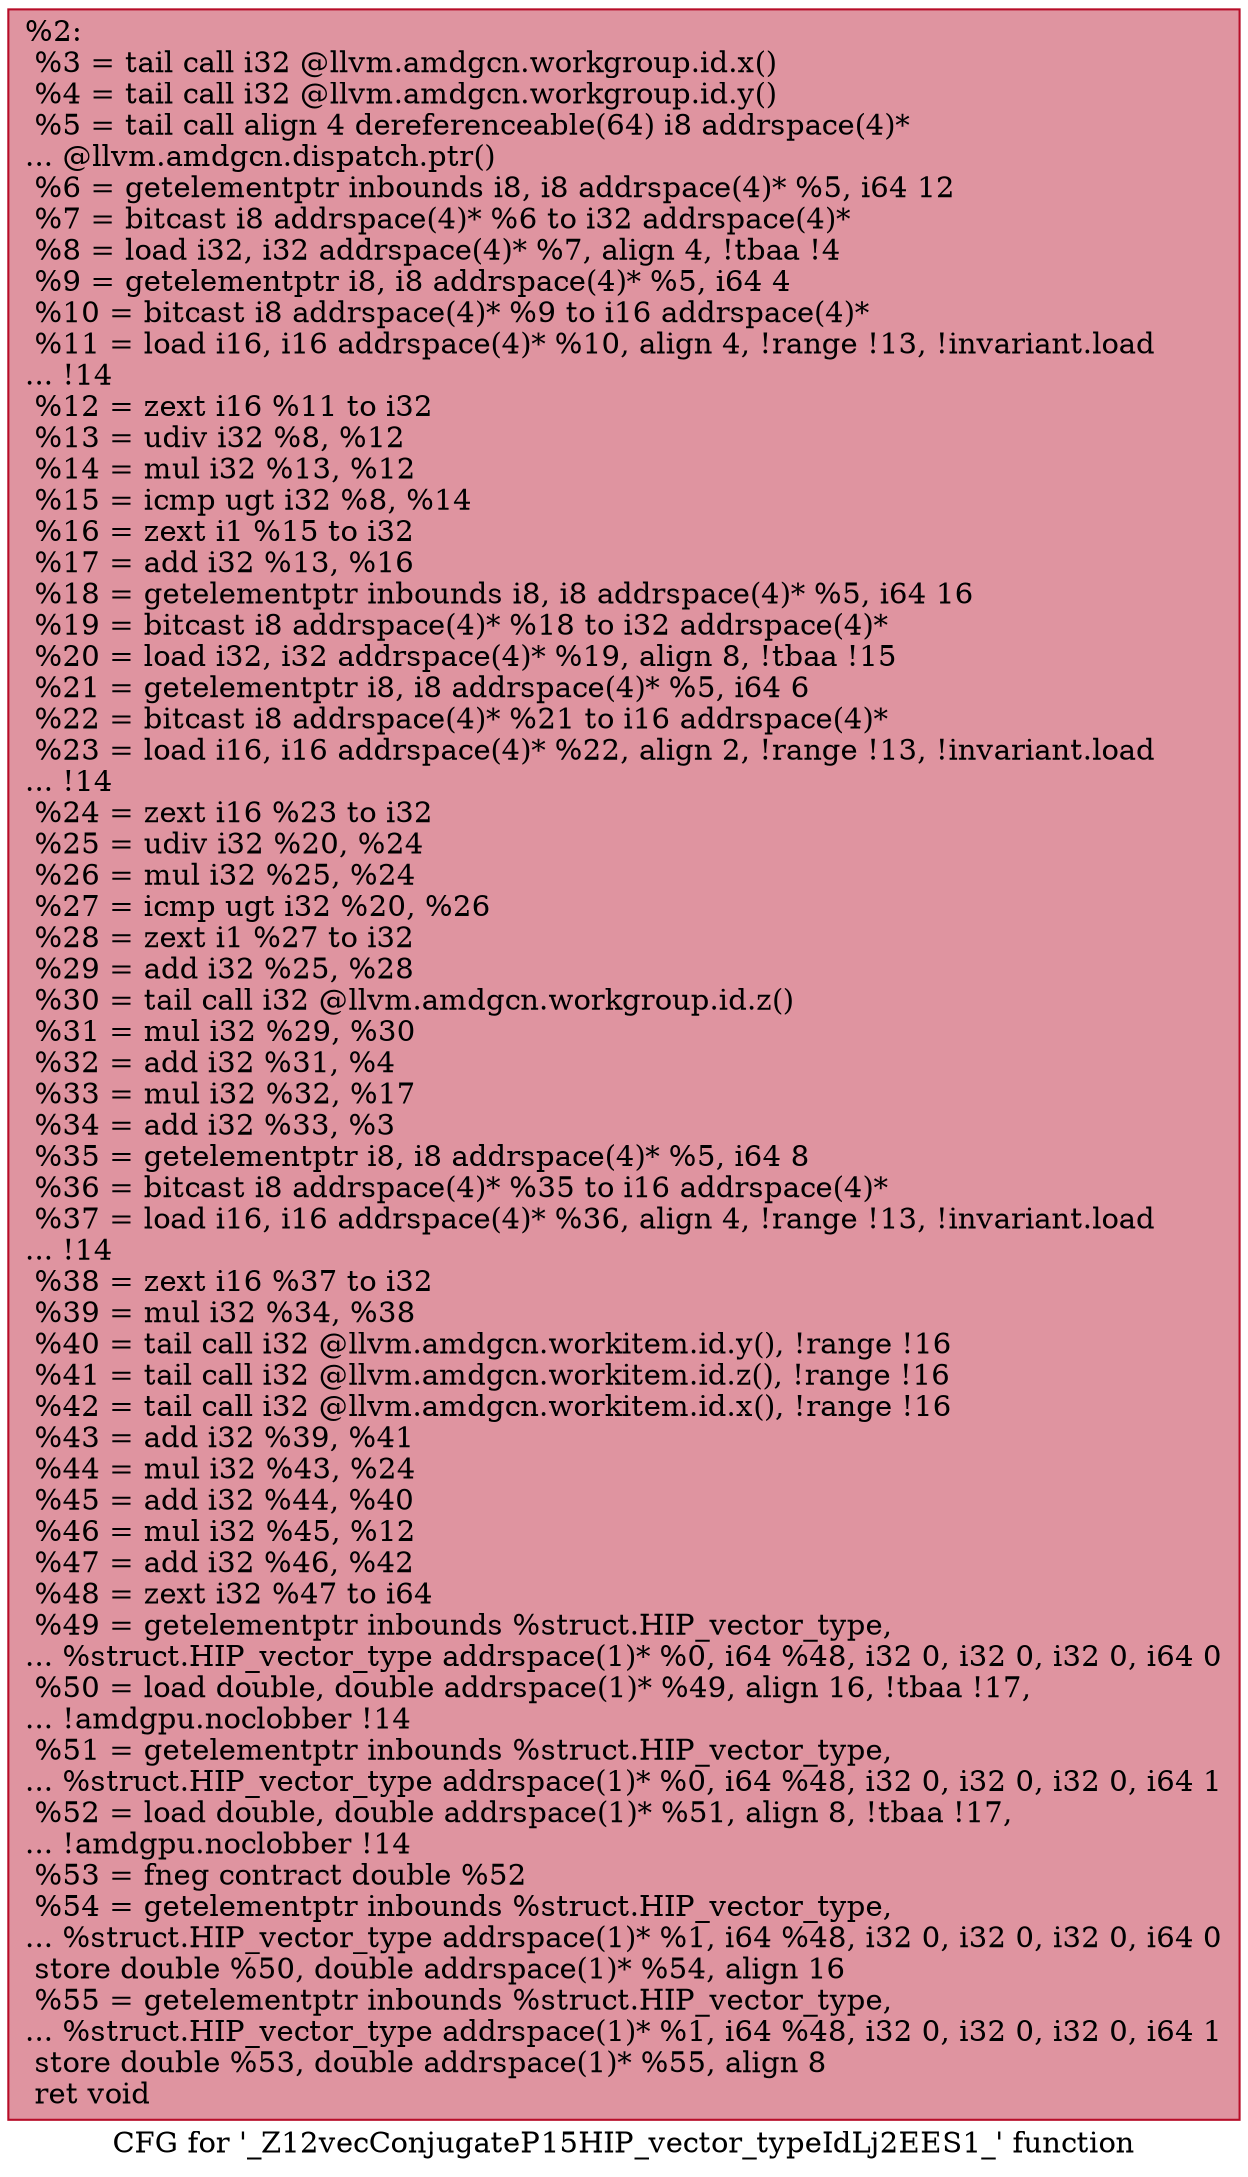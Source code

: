 digraph "CFG for '_Z12vecConjugateP15HIP_vector_typeIdLj2EES1_' function" {
	label="CFG for '_Z12vecConjugateP15HIP_vector_typeIdLj2EES1_' function";

	Node0x4b2e5a0 [shape=record,color="#b70d28ff", style=filled, fillcolor="#b70d2870",label="{%2:\l  %3 = tail call i32 @llvm.amdgcn.workgroup.id.x()\l  %4 = tail call i32 @llvm.amdgcn.workgroup.id.y()\l  %5 = tail call align 4 dereferenceable(64) i8 addrspace(4)*\l... @llvm.amdgcn.dispatch.ptr()\l  %6 = getelementptr inbounds i8, i8 addrspace(4)* %5, i64 12\l  %7 = bitcast i8 addrspace(4)* %6 to i32 addrspace(4)*\l  %8 = load i32, i32 addrspace(4)* %7, align 4, !tbaa !4\l  %9 = getelementptr i8, i8 addrspace(4)* %5, i64 4\l  %10 = bitcast i8 addrspace(4)* %9 to i16 addrspace(4)*\l  %11 = load i16, i16 addrspace(4)* %10, align 4, !range !13, !invariant.load\l... !14\l  %12 = zext i16 %11 to i32\l  %13 = udiv i32 %8, %12\l  %14 = mul i32 %13, %12\l  %15 = icmp ugt i32 %8, %14\l  %16 = zext i1 %15 to i32\l  %17 = add i32 %13, %16\l  %18 = getelementptr inbounds i8, i8 addrspace(4)* %5, i64 16\l  %19 = bitcast i8 addrspace(4)* %18 to i32 addrspace(4)*\l  %20 = load i32, i32 addrspace(4)* %19, align 8, !tbaa !15\l  %21 = getelementptr i8, i8 addrspace(4)* %5, i64 6\l  %22 = bitcast i8 addrspace(4)* %21 to i16 addrspace(4)*\l  %23 = load i16, i16 addrspace(4)* %22, align 2, !range !13, !invariant.load\l... !14\l  %24 = zext i16 %23 to i32\l  %25 = udiv i32 %20, %24\l  %26 = mul i32 %25, %24\l  %27 = icmp ugt i32 %20, %26\l  %28 = zext i1 %27 to i32\l  %29 = add i32 %25, %28\l  %30 = tail call i32 @llvm.amdgcn.workgroup.id.z()\l  %31 = mul i32 %29, %30\l  %32 = add i32 %31, %4\l  %33 = mul i32 %32, %17\l  %34 = add i32 %33, %3\l  %35 = getelementptr i8, i8 addrspace(4)* %5, i64 8\l  %36 = bitcast i8 addrspace(4)* %35 to i16 addrspace(4)*\l  %37 = load i16, i16 addrspace(4)* %36, align 4, !range !13, !invariant.load\l... !14\l  %38 = zext i16 %37 to i32\l  %39 = mul i32 %34, %38\l  %40 = tail call i32 @llvm.amdgcn.workitem.id.y(), !range !16\l  %41 = tail call i32 @llvm.amdgcn.workitem.id.z(), !range !16\l  %42 = tail call i32 @llvm.amdgcn.workitem.id.x(), !range !16\l  %43 = add i32 %39, %41\l  %44 = mul i32 %43, %24\l  %45 = add i32 %44, %40\l  %46 = mul i32 %45, %12\l  %47 = add i32 %46, %42\l  %48 = zext i32 %47 to i64\l  %49 = getelementptr inbounds %struct.HIP_vector_type,\l... %struct.HIP_vector_type addrspace(1)* %0, i64 %48, i32 0, i32 0, i32 0, i64 0\l  %50 = load double, double addrspace(1)* %49, align 16, !tbaa !17,\l... !amdgpu.noclobber !14\l  %51 = getelementptr inbounds %struct.HIP_vector_type,\l... %struct.HIP_vector_type addrspace(1)* %0, i64 %48, i32 0, i32 0, i32 0, i64 1\l  %52 = load double, double addrspace(1)* %51, align 8, !tbaa !17,\l... !amdgpu.noclobber !14\l  %53 = fneg contract double %52\l  %54 = getelementptr inbounds %struct.HIP_vector_type,\l... %struct.HIP_vector_type addrspace(1)* %1, i64 %48, i32 0, i32 0, i32 0, i64 0\l  store double %50, double addrspace(1)* %54, align 16\l  %55 = getelementptr inbounds %struct.HIP_vector_type,\l... %struct.HIP_vector_type addrspace(1)* %1, i64 %48, i32 0, i32 0, i32 0, i64 1\l  store double %53, double addrspace(1)* %55, align 8\l  ret void\l}"];
}
